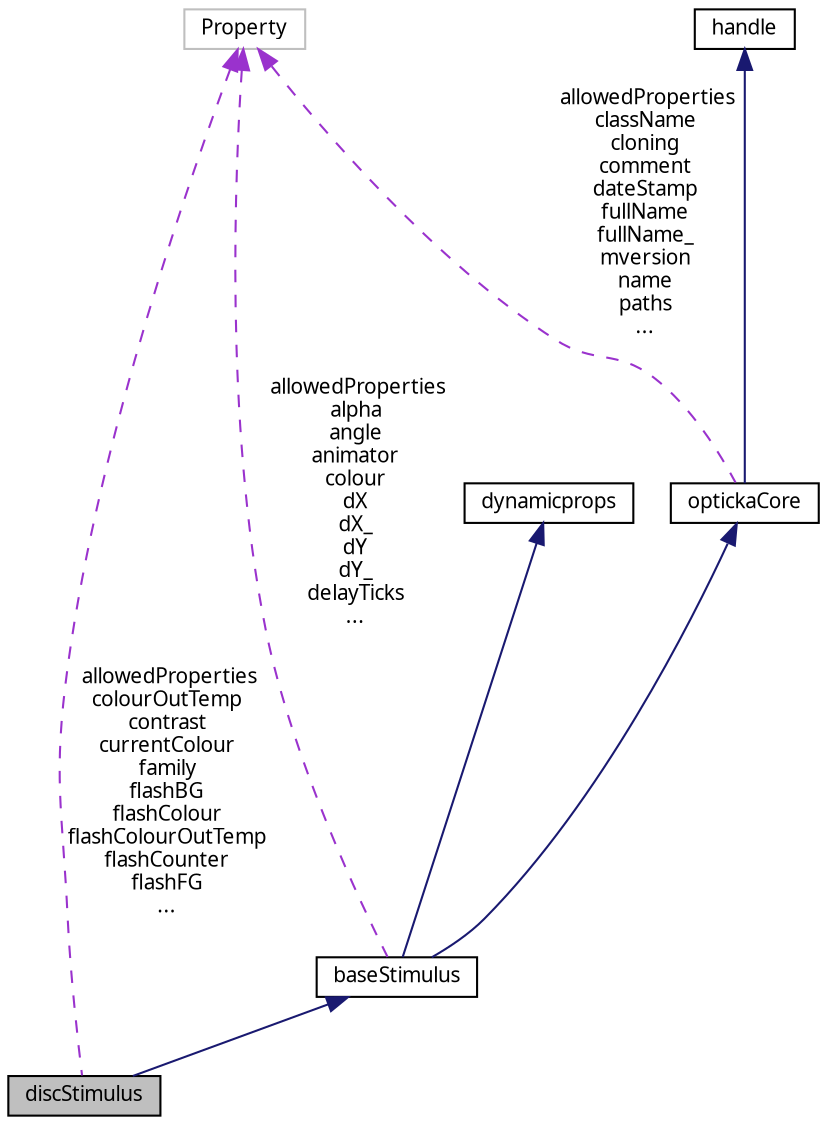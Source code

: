 digraph "discStimulus"
{
 // LATEX_PDF_SIZE
  edge [fontname="Graublau Slab",fontsize="10",labelfontname="Graublau Slab",labelfontsize="10"];
  node [fontname="Graublau Slab",fontsize="10",shape=record];
  Node1 [label="discStimulus",height=0.2,width=0.4,color="black", fillcolor="grey75", style="filled", fontcolor="black",tooltip="single disc stimulus, inherits from baseStimulus DISCSTIMULUS single disc stimulus,..."];
  Node2 -> Node1 [dir="back",color="midnightblue",fontsize="10",style="solid",fontname="Graublau Slab"];
  Node2 [label="baseStimulus",height=0.2,width=0.4,color="black", fillcolor="white", style="filled",URL="$classbase_stimulus.html",tooltip="baseStimulus is the superclass for all opticka stimulus objects"];
  Node3 -> Node2 [dir="back",color="midnightblue",fontsize="10",style="solid",fontname="Graublau Slab"];
  Node3 [label="optickaCore",height=0.2,width=0.4,color="black", fillcolor="white", style="filled",URL="$classopticka_core.html",tooltip="optickaCore base class inherited by many other opticka classes. optickaCore is itself derived from ha..."];
  Node4 -> Node3 [dir="back",color="midnightblue",fontsize="10",style="solid",fontname="Graublau Slab"];
  Node4 [label="handle",height=0.2,width=0.4,color="black", fillcolor="white", style="filled",URL="$classhandle.html",tooltip=" "];
  Node5 -> Node3 [dir="back",color="darkorchid3",fontsize="10",style="dashed",label=" allowedProperties\nclassName\ncloning\ncomment\ndateStamp\nfullName\nfullName_\nmversion\nname\npaths\n..." ,fontname="Graublau Slab"];
  Node5 [label="Property",height=0.2,width=0.4,color="grey75", fillcolor="white", style="filled",tooltip=" "];
  Node6 -> Node2 [dir="back",color="midnightblue",fontsize="10",style="solid",fontname="Graublau Slab"];
  Node6 [label="dynamicprops",height=0.2,width=0.4,color="black", fillcolor="white", style="filled",URL="$classdynamicprops.html",tooltip=" "];
  Node5 -> Node2 [dir="back",color="darkorchid3",fontsize="10",style="dashed",label=" allowedProperties\nalpha\nangle\nanimator\ncolour\ndX\ndX_\ndY\ndY_\ndelayTicks\n..." ,fontname="Graublau Slab"];
  Node5 -> Node1 [dir="back",color="darkorchid3",fontsize="10",style="dashed",label=" allowedProperties\ncolourOutTemp\ncontrast\ncurrentColour\nfamily\nflashBG\nflashColour\nflashColourOutTemp\nflashCounter\nflashFG\n..." ,fontname="Graublau Slab"];
}
